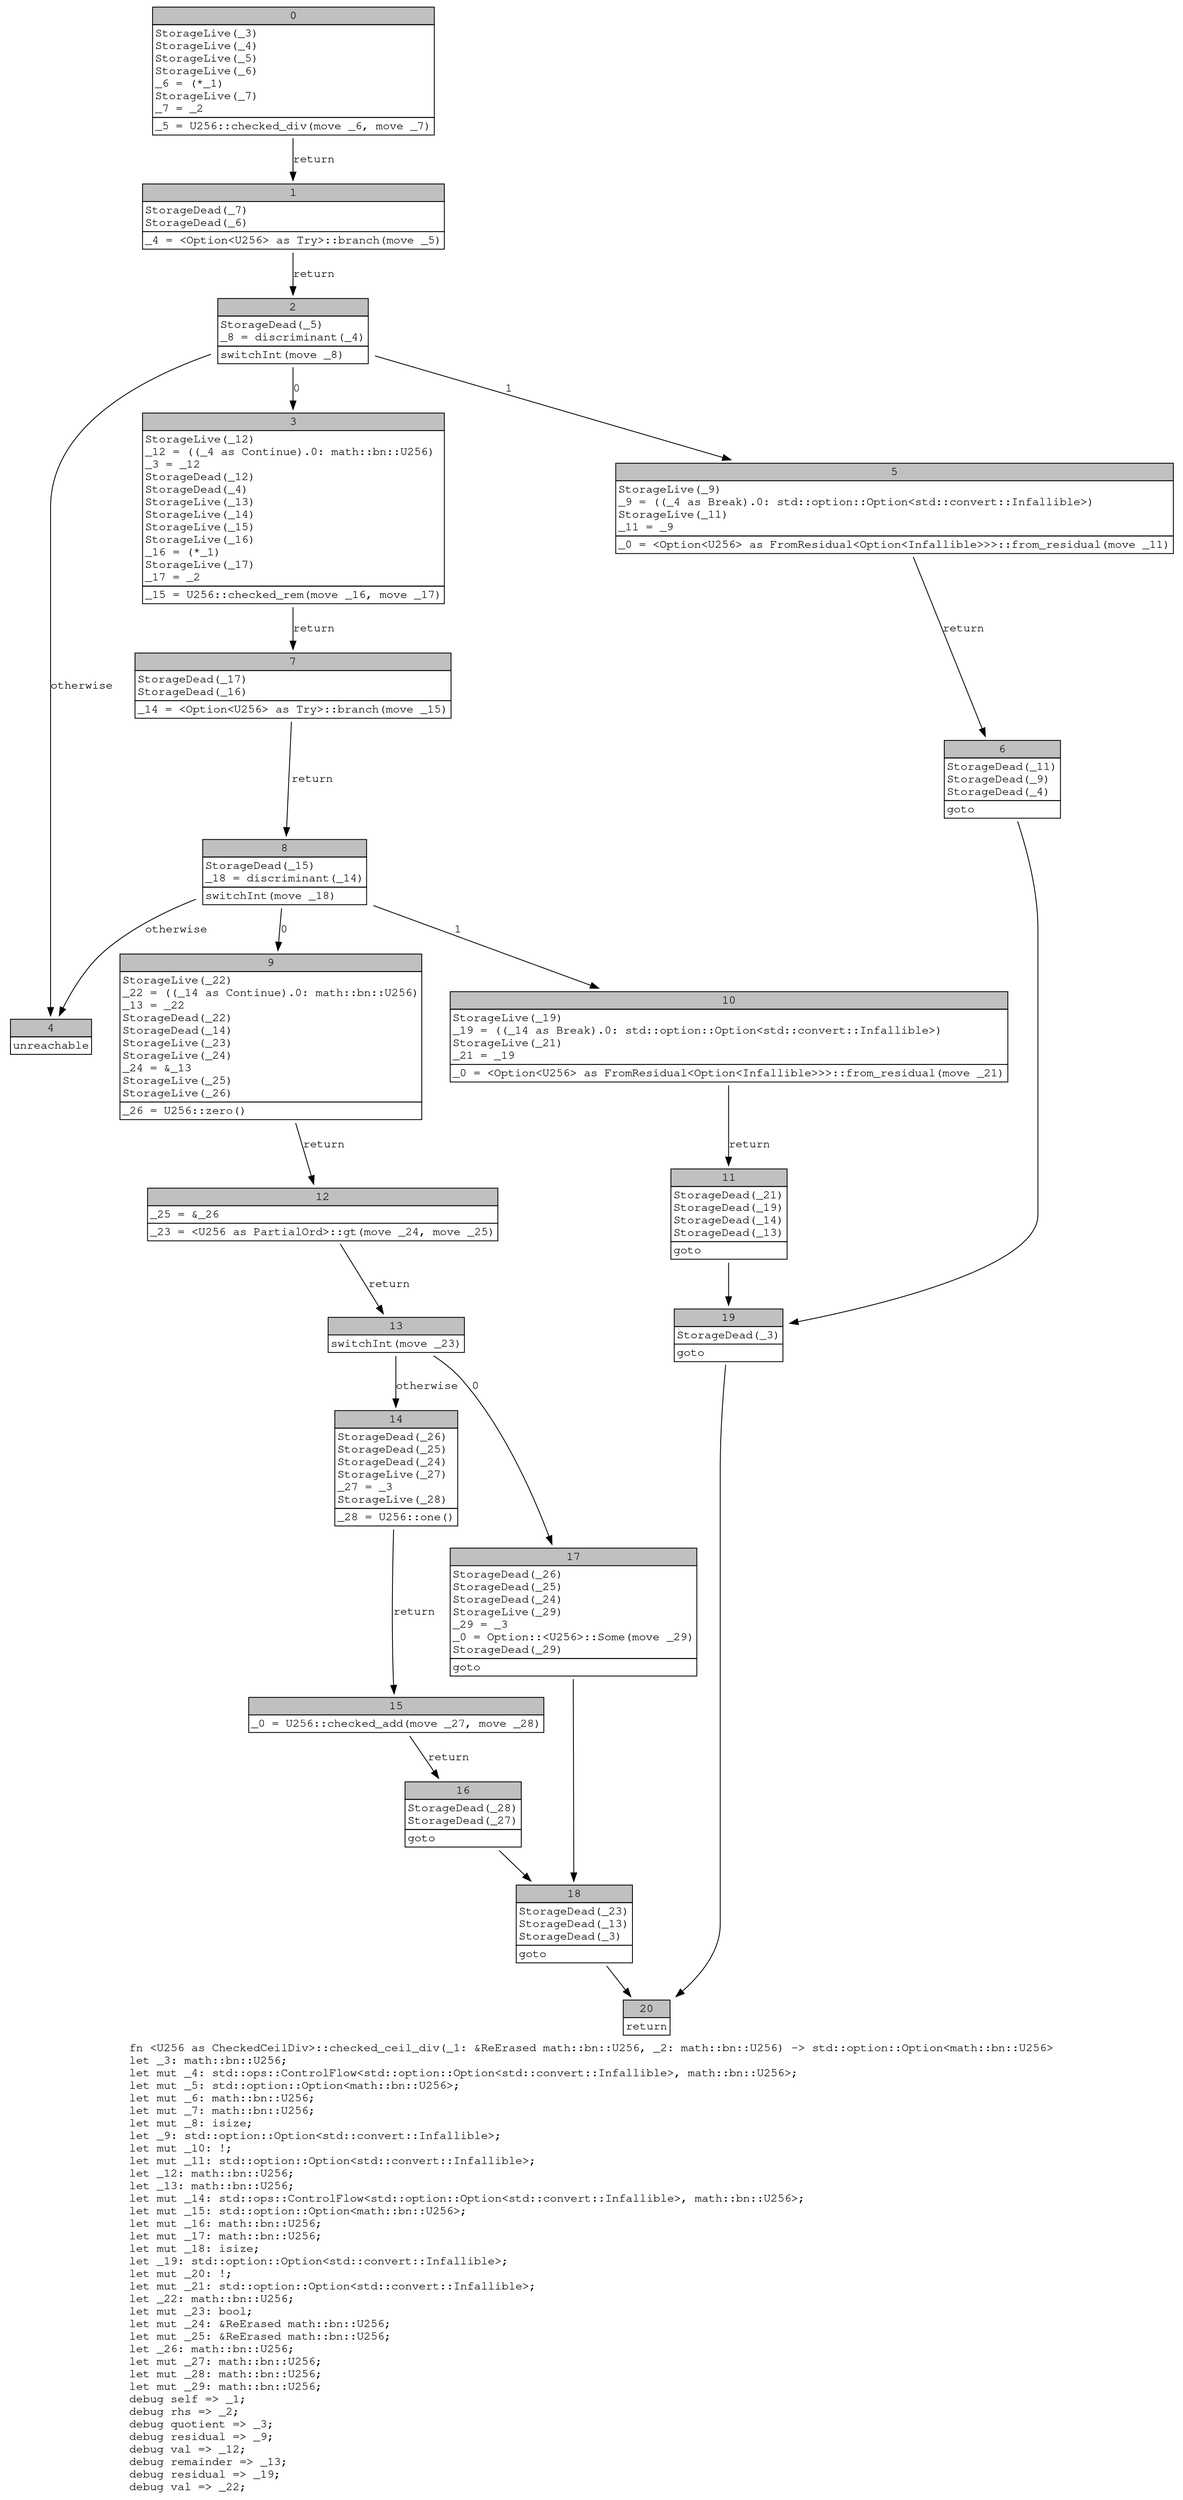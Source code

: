 digraph Mir_0_14959 {
    graph [fontname="Courier, monospace"];
    node [fontname="Courier, monospace"];
    edge [fontname="Courier, monospace"];
    label=<fn &lt;U256 as CheckedCeilDiv&gt;::checked_ceil_div(_1: &amp;ReErased math::bn::U256, _2: math::bn::U256) -&gt; std::option::Option&lt;math::bn::U256&gt;<br align="left"/>let _3: math::bn::U256;<br align="left"/>let mut _4: std::ops::ControlFlow&lt;std::option::Option&lt;std::convert::Infallible&gt;, math::bn::U256&gt;;<br align="left"/>let mut _5: std::option::Option&lt;math::bn::U256&gt;;<br align="left"/>let mut _6: math::bn::U256;<br align="left"/>let mut _7: math::bn::U256;<br align="left"/>let mut _8: isize;<br align="left"/>let _9: std::option::Option&lt;std::convert::Infallible&gt;;<br align="left"/>let mut _10: !;<br align="left"/>let mut _11: std::option::Option&lt;std::convert::Infallible&gt;;<br align="left"/>let _12: math::bn::U256;<br align="left"/>let _13: math::bn::U256;<br align="left"/>let mut _14: std::ops::ControlFlow&lt;std::option::Option&lt;std::convert::Infallible&gt;, math::bn::U256&gt;;<br align="left"/>let mut _15: std::option::Option&lt;math::bn::U256&gt;;<br align="left"/>let mut _16: math::bn::U256;<br align="left"/>let mut _17: math::bn::U256;<br align="left"/>let mut _18: isize;<br align="left"/>let _19: std::option::Option&lt;std::convert::Infallible&gt;;<br align="left"/>let mut _20: !;<br align="left"/>let mut _21: std::option::Option&lt;std::convert::Infallible&gt;;<br align="left"/>let _22: math::bn::U256;<br align="left"/>let mut _23: bool;<br align="left"/>let mut _24: &amp;ReErased math::bn::U256;<br align="left"/>let mut _25: &amp;ReErased math::bn::U256;<br align="left"/>let _26: math::bn::U256;<br align="left"/>let mut _27: math::bn::U256;<br align="left"/>let mut _28: math::bn::U256;<br align="left"/>let mut _29: math::bn::U256;<br align="left"/>debug self =&gt; _1;<br align="left"/>debug rhs =&gt; _2;<br align="left"/>debug quotient =&gt; _3;<br align="left"/>debug residual =&gt; _9;<br align="left"/>debug val =&gt; _12;<br align="left"/>debug remainder =&gt; _13;<br align="left"/>debug residual =&gt; _19;<br align="left"/>debug val =&gt; _22;<br align="left"/>>;
    bb0__0_14959 [shape="none", label=<<table border="0" cellborder="1" cellspacing="0"><tr><td bgcolor="gray" align="center" colspan="1">0</td></tr><tr><td align="left" balign="left">StorageLive(_3)<br/>StorageLive(_4)<br/>StorageLive(_5)<br/>StorageLive(_6)<br/>_6 = (*_1)<br/>StorageLive(_7)<br/>_7 = _2<br/></td></tr><tr><td align="left">_5 = U256::checked_div(move _6, move _7)</td></tr></table>>];
    bb1__0_14959 [shape="none", label=<<table border="0" cellborder="1" cellspacing="0"><tr><td bgcolor="gray" align="center" colspan="1">1</td></tr><tr><td align="left" balign="left">StorageDead(_7)<br/>StorageDead(_6)<br/></td></tr><tr><td align="left">_4 = &lt;Option&lt;U256&gt; as Try&gt;::branch(move _5)</td></tr></table>>];
    bb2__0_14959 [shape="none", label=<<table border="0" cellborder="1" cellspacing="0"><tr><td bgcolor="gray" align="center" colspan="1">2</td></tr><tr><td align="left" balign="left">StorageDead(_5)<br/>_8 = discriminant(_4)<br/></td></tr><tr><td align="left">switchInt(move _8)</td></tr></table>>];
    bb3__0_14959 [shape="none", label=<<table border="0" cellborder="1" cellspacing="0"><tr><td bgcolor="gray" align="center" colspan="1">3</td></tr><tr><td align="left" balign="left">StorageLive(_12)<br/>_12 = ((_4 as Continue).0: math::bn::U256)<br/>_3 = _12<br/>StorageDead(_12)<br/>StorageDead(_4)<br/>StorageLive(_13)<br/>StorageLive(_14)<br/>StorageLive(_15)<br/>StorageLive(_16)<br/>_16 = (*_1)<br/>StorageLive(_17)<br/>_17 = _2<br/></td></tr><tr><td align="left">_15 = U256::checked_rem(move _16, move _17)</td></tr></table>>];
    bb4__0_14959 [shape="none", label=<<table border="0" cellborder="1" cellspacing="0"><tr><td bgcolor="gray" align="center" colspan="1">4</td></tr><tr><td align="left">unreachable</td></tr></table>>];
    bb5__0_14959 [shape="none", label=<<table border="0" cellborder="1" cellspacing="0"><tr><td bgcolor="gray" align="center" colspan="1">5</td></tr><tr><td align="left" balign="left">StorageLive(_9)<br/>_9 = ((_4 as Break).0: std::option::Option&lt;std::convert::Infallible&gt;)<br/>StorageLive(_11)<br/>_11 = _9<br/></td></tr><tr><td align="left">_0 = &lt;Option&lt;U256&gt; as FromResidual&lt;Option&lt;Infallible&gt;&gt;&gt;::from_residual(move _11)</td></tr></table>>];
    bb6__0_14959 [shape="none", label=<<table border="0" cellborder="1" cellspacing="0"><tr><td bgcolor="gray" align="center" colspan="1">6</td></tr><tr><td align="left" balign="left">StorageDead(_11)<br/>StorageDead(_9)<br/>StorageDead(_4)<br/></td></tr><tr><td align="left">goto</td></tr></table>>];
    bb7__0_14959 [shape="none", label=<<table border="0" cellborder="1" cellspacing="0"><tr><td bgcolor="gray" align="center" colspan="1">7</td></tr><tr><td align="left" balign="left">StorageDead(_17)<br/>StorageDead(_16)<br/></td></tr><tr><td align="left">_14 = &lt;Option&lt;U256&gt; as Try&gt;::branch(move _15)</td></tr></table>>];
    bb8__0_14959 [shape="none", label=<<table border="0" cellborder="1" cellspacing="0"><tr><td bgcolor="gray" align="center" colspan="1">8</td></tr><tr><td align="left" balign="left">StorageDead(_15)<br/>_18 = discriminant(_14)<br/></td></tr><tr><td align="left">switchInt(move _18)</td></tr></table>>];
    bb9__0_14959 [shape="none", label=<<table border="0" cellborder="1" cellspacing="0"><tr><td bgcolor="gray" align="center" colspan="1">9</td></tr><tr><td align="left" balign="left">StorageLive(_22)<br/>_22 = ((_14 as Continue).0: math::bn::U256)<br/>_13 = _22<br/>StorageDead(_22)<br/>StorageDead(_14)<br/>StorageLive(_23)<br/>StorageLive(_24)<br/>_24 = &amp;_13<br/>StorageLive(_25)<br/>StorageLive(_26)<br/></td></tr><tr><td align="left">_26 = U256::zero()</td></tr></table>>];
    bb10__0_14959 [shape="none", label=<<table border="0" cellborder="1" cellspacing="0"><tr><td bgcolor="gray" align="center" colspan="1">10</td></tr><tr><td align="left" balign="left">StorageLive(_19)<br/>_19 = ((_14 as Break).0: std::option::Option&lt;std::convert::Infallible&gt;)<br/>StorageLive(_21)<br/>_21 = _19<br/></td></tr><tr><td align="left">_0 = &lt;Option&lt;U256&gt; as FromResidual&lt;Option&lt;Infallible&gt;&gt;&gt;::from_residual(move _21)</td></tr></table>>];
    bb11__0_14959 [shape="none", label=<<table border="0" cellborder="1" cellspacing="0"><tr><td bgcolor="gray" align="center" colspan="1">11</td></tr><tr><td align="left" balign="left">StorageDead(_21)<br/>StorageDead(_19)<br/>StorageDead(_14)<br/>StorageDead(_13)<br/></td></tr><tr><td align="left">goto</td></tr></table>>];
    bb12__0_14959 [shape="none", label=<<table border="0" cellborder="1" cellspacing="0"><tr><td bgcolor="gray" align="center" colspan="1">12</td></tr><tr><td align="left" balign="left">_25 = &amp;_26<br/></td></tr><tr><td align="left">_23 = &lt;U256 as PartialOrd&gt;::gt(move _24, move _25)</td></tr></table>>];
    bb13__0_14959 [shape="none", label=<<table border="0" cellborder="1" cellspacing="0"><tr><td bgcolor="gray" align="center" colspan="1">13</td></tr><tr><td align="left">switchInt(move _23)</td></tr></table>>];
    bb14__0_14959 [shape="none", label=<<table border="0" cellborder="1" cellspacing="0"><tr><td bgcolor="gray" align="center" colspan="1">14</td></tr><tr><td align="left" balign="left">StorageDead(_26)<br/>StorageDead(_25)<br/>StorageDead(_24)<br/>StorageLive(_27)<br/>_27 = _3<br/>StorageLive(_28)<br/></td></tr><tr><td align="left">_28 = U256::one()</td></tr></table>>];
    bb15__0_14959 [shape="none", label=<<table border="0" cellborder="1" cellspacing="0"><tr><td bgcolor="gray" align="center" colspan="1">15</td></tr><tr><td align="left">_0 = U256::checked_add(move _27, move _28)</td></tr></table>>];
    bb16__0_14959 [shape="none", label=<<table border="0" cellborder="1" cellspacing="0"><tr><td bgcolor="gray" align="center" colspan="1">16</td></tr><tr><td align="left" balign="left">StorageDead(_28)<br/>StorageDead(_27)<br/></td></tr><tr><td align="left">goto</td></tr></table>>];
    bb17__0_14959 [shape="none", label=<<table border="0" cellborder="1" cellspacing="0"><tr><td bgcolor="gray" align="center" colspan="1">17</td></tr><tr><td align="left" balign="left">StorageDead(_26)<br/>StorageDead(_25)<br/>StorageDead(_24)<br/>StorageLive(_29)<br/>_29 = _3<br/>_0 = Option::&lt;U256&gt;::Some(move _29)<br/>StorageDead(_29)<br/></td></tr><tr><td align="left">goto</td></tr></table>>];
    bb18__0_14959 [shape="none", label=<<table border="0" cellborder="1" cellspacing="0"><tr><td bgcolor="gray" align="center" colspan="1">18</td></tr><tr><td align="left" balign="left">StorageDead(_23)<br/>StorageDead(_13)<br/>StorageDead(_3)<br/></td></tr><tr><td align="left">goto</td></tr></table>>];
    bb19__0_14959 [shape="none", label=<<table border="0" cellborder="1" cellspacing="0"><tr><td bgcolor="gray" align="center" colspan="1">19</td></tr><tr><td align="left" balign="left">StorageDead(_3)<br/></td></tr><tr><td align="left">goto</td></tr></table>>];
    bb20__0_14959 [shape="none", label=<<table border="0" cellborder="1" cellspacing="0"><tr><td bgcolor="gray" align="center" colspan="1">20</td></tr><tr><td align="left">return</td></tr></table>>];
    bb0__0_14959 -> bb1__0_14959 [label="return"];
    bb1__0_14959 -> bb2__0_14959 [label="return"];
    bb2__0_14959 -> bb3__0_14959 [label="0"];
    bb2__0_14959 -> bb5__0_14959 [label="1"];
    bb2__0_14959 -> bb4__0_14959 [label="otherwise"];
    bb3__0_14959 -> bb7__0_14959 [label="return"];
    bb5__0_14959 -> bb6__0_14959 [label="return"];
    bb6__0_14959 -> bb19__0_14959 [label=""];
    bb7__0_14959 -> bb8__0_14959 [label="return"];
    bb8__0_14959 -> bb9__0_14959 [label="0"];
    bb8__0_14959 -> bb10__0_14959 [label="1"];
    bb8__0_14959 -> bb4__0_14959 [label="otherwise"];
    bb9__0_14959 -> bb12__0_14959 [label="return"];
    bb10__0_14959 -> bb11__0_14959 [label="return"];
    bb11__0_14959 -> bb19__0_14959 [label=""];
    bb12__0_14959 -> bb13__0_14959 [label="return"];
    bb13__0_14959 -> bb17__0_14959 [label="0"];
    bb13__0_14959 -> bb14__0_14959 [label="otherwise"];
    bb14__0_14959 -> bb15__0_14959 [label="return"];
    bb15__0_14959 -> bb16__0_14959 [label="return"];
    bb16__0_14959 -> bb18__0_14959 [label=""];
    bb17__0_14959 -> bb18__0_14959 [label=""];
    bb18__0_14959 -> bb20__0_14959 [label=""];
    bb19__0_14959 -> bb20__0_14959 [label=""];
}
